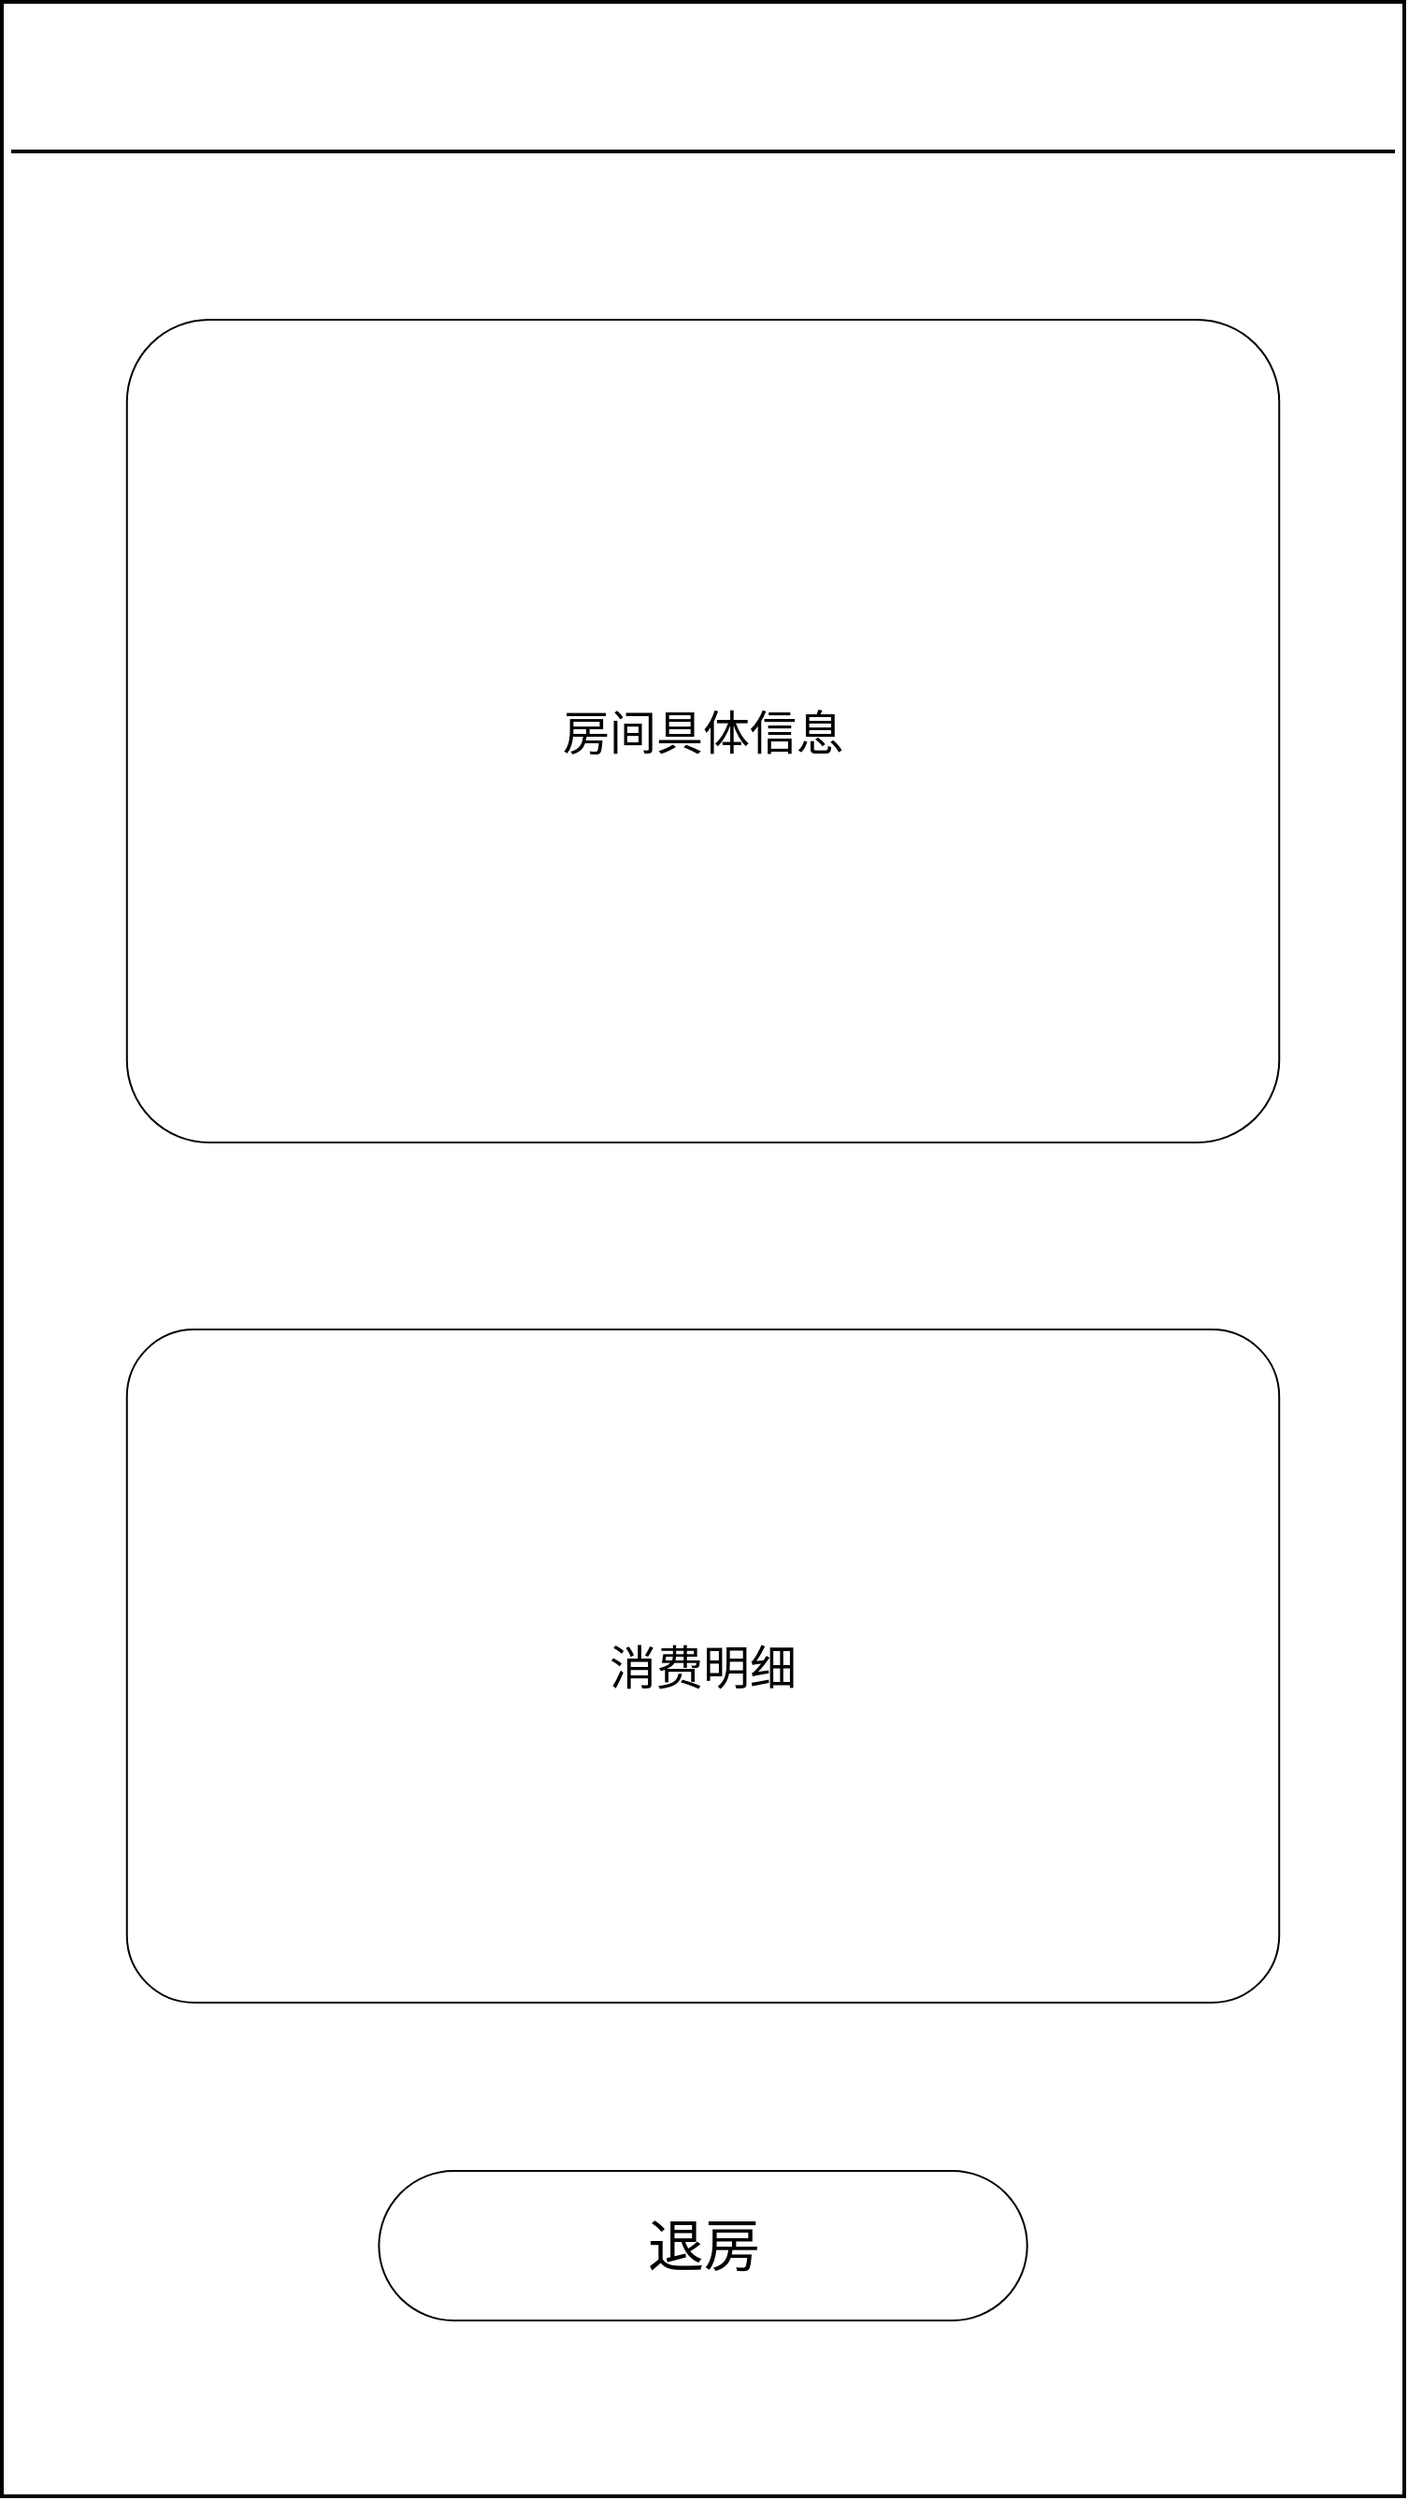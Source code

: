 <mxfile version="14.6.13" type="device"><diagram id="eaZNaE-33JomtsrG6q5K" name="第 1 页"><mxGraphModel dx="2170" dy="1644" grid="1" gridSize="10" guides="1" tooltips="1" connect="1" arrows="1" fold="1" page="1" pageScale="1" pageWidth="1654" pageHeight="1169" math="0" shadow="0"><root><mxCell id="0"/><mxCell id="1" parent="0"/><mxCell id="gidt5F8DYkYhmZZv_JQC-2" value="" style="rounded=1;whiteSpace=wrap;html=1;fontSize=20;arcSize=0;strokeWidth=2;" parent="1" vertex="1"><mxGeometry x="510" y="90" width="750" height="1334" as="geometry"/></mxCell><mxCell id="gidt5F8DYkYhmZZv_JQC-3" value="" style="line;strokeWidth=2;html=1;" parent="1" vertex="1"><mxGeometry x="515" y="160" width="740" height="20" as="geometry"/></mxCell><mxCell id="gidt5F8DYkYhmZZv_JQC-4" value="&lt;span style=&quot;font-size: 25px&quot;&gt;房间具体信息&lt;/span&gt;" style="rounded=1;whiteSpace=wrap;html=1;fontSize=20;arcSize=10;" parent="1" vertex="1"><mxGeometry x="576.88" y="260" width="616.25" height="440" as="geometry"/></mxCell><mxCell id="gidt5F8DYkYhmZZv_JQC-5" value="&lt;span style=&quot;font-size: 25px&quot;&gt;消费明细&lt;/span&gt;" style="rounded=1;whiteSpace=wrap;html=1;fontSize=20;arcSize=10;" parent="1" vertex="1"><mxGeometry x="576.87" y="800" width="616.25" height="360" as="geometry"/></mxCell><mxCell id="gidt5F8DYkYhmZZv_JQC-6" value="&lt;span style=&quot;font-size: 30px&quot;&gt;退房&lt;/span&gt;" style="rounded=1;whiteSpace=wrap;html=1;arcSize=50;" parent="1" vertex="1"><mxGeometry x="711.67" y="1250" width="346.67" height="80" as="geometry"/></mxCell></root></mxGraphModel></diagram></mxfile>